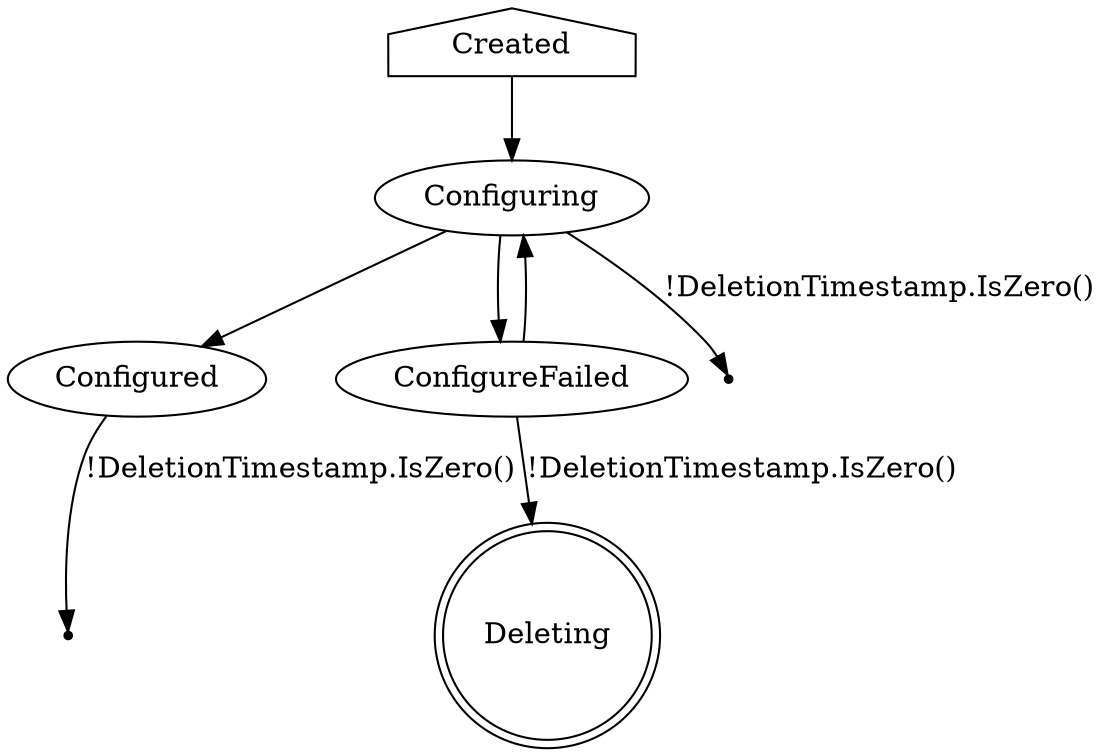 digraph NetworkBinding {
    Created [shape=house]
    Created -> Configuring

    Configuring -> Configured
    Configuring -> ConfigureFailed
    Configuring -> Deleting1 [label="!DeletionTimestamp.IsZero()"]

    Deleting1 [shape=point]

    Configured -> Deleting2 [label="!DeletionTimestamp.IsZero()"]

    Deleting2 [shape=point]

    ConfigureFailed -> Configuring
    ConfigureFailed -> Deleting [label="!DeletionTimestamp.IsZero()"]

    Deleting [shape=doublecircle]
}
